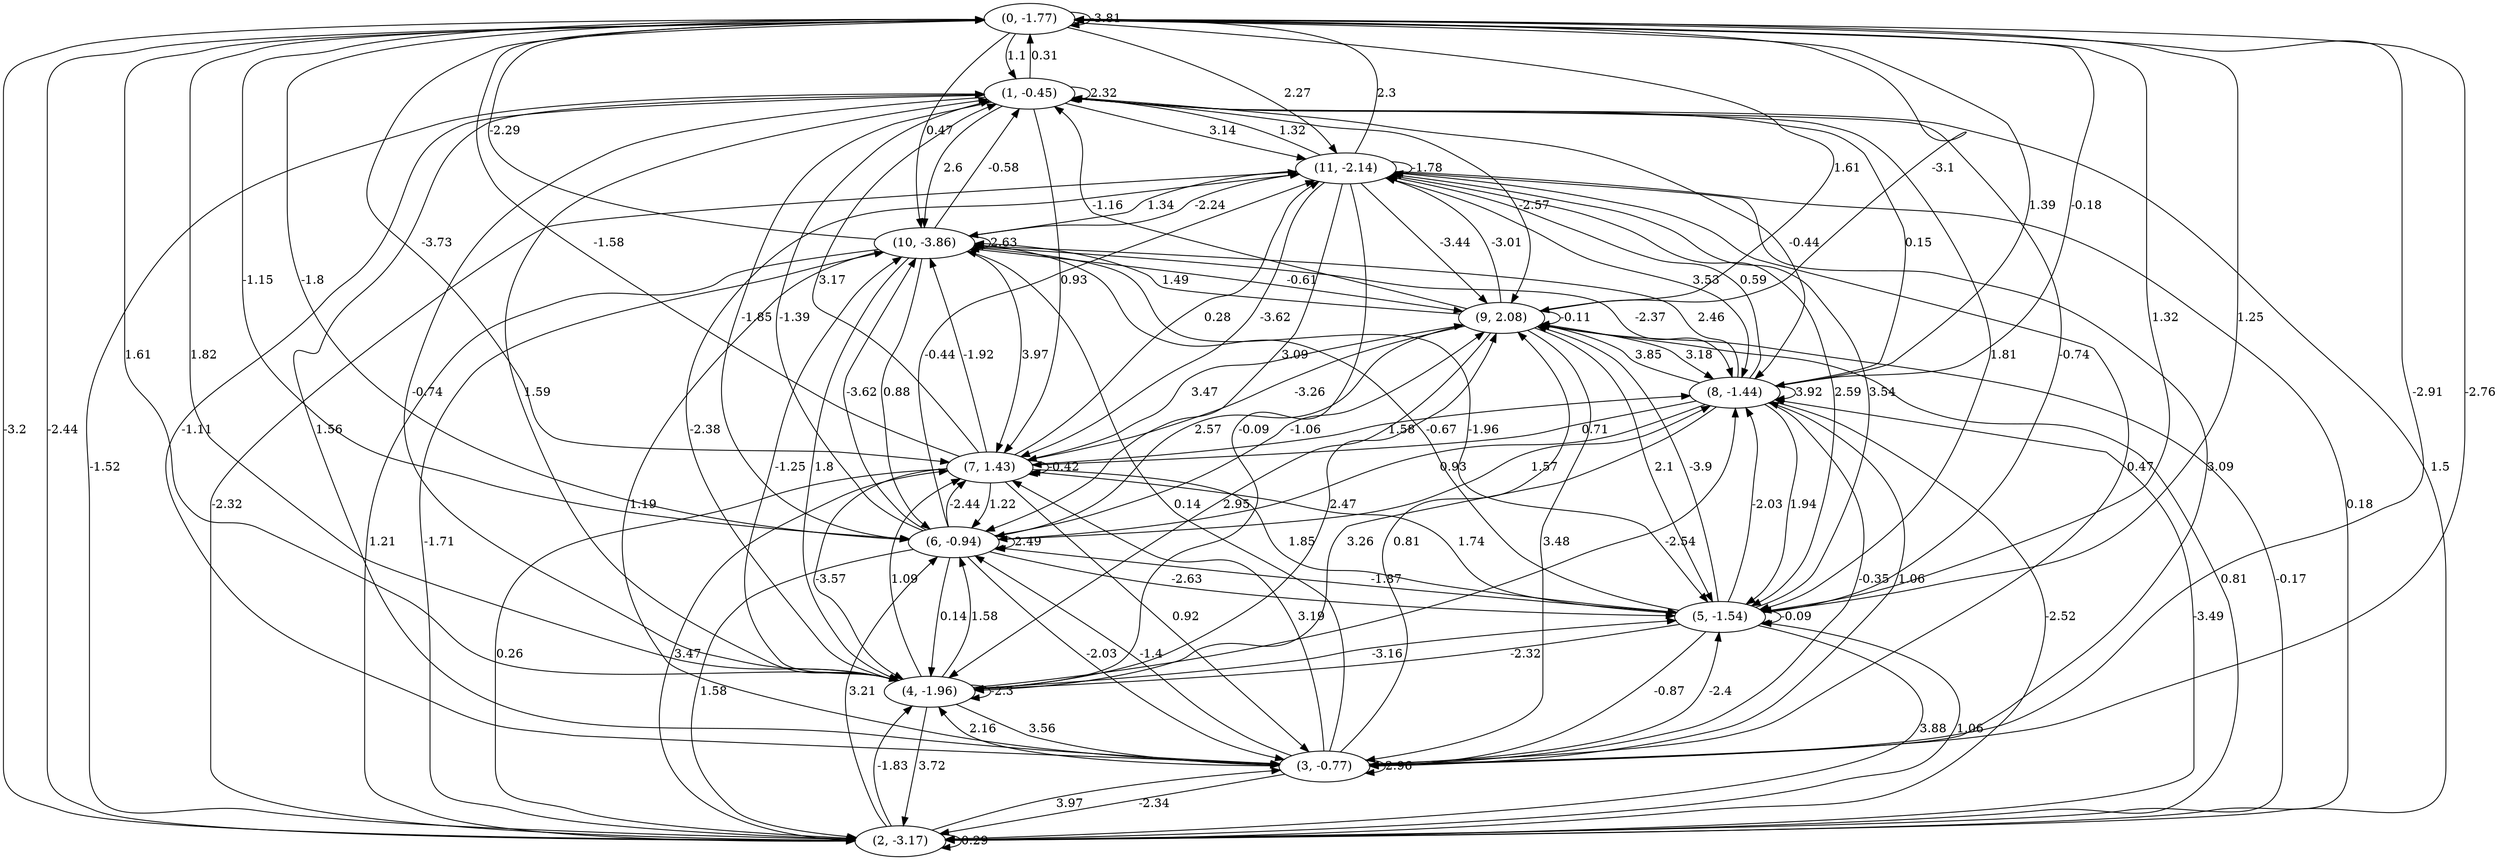 digraph {
    0 [ label = "(0, -1.77)" ]
    1 [ label = "(1, -0.45)" ]
    2 [ label = "(2, -3.17)" ]
    3 [ label = "(3, -0.77)" ]
    4 [ label = "(4, -1.96)" ]
    5 [ label = "(5, -1.54)" ]
    6 [ label = "(6, -0.94)" ]
    7 [ label = "(7, 1.43)" ]
    8 [ label = "(8, -1.44)" ]
    9 [ label = "(9, 2.08)" ]
    10 [ label = "(10, -3.86)" ]
    11 [ label = "(11, -2.14)" ]
    0 -> 0 [ label = "-3.81" ]
    1 -> 1 [ label = "2.32" ]
    2 -> 2 [ label = "0.29" ]
    3 -> 3 [ label = "2.96" ]
    4 -> 4 [ label = "-2.3" ]
    5 -> 5 [ label = "-0.09" ]
    6 -> 6 [ label = "2.49" ]
    7 -> 7 [ label = "-0.42" ]
    8 -> 8 [ label = "3.92" ]
    9 -> 9 [ label = "-0.11" ]
    10 -> 10 [ label = "2.63" ]
    11 -> 11 [ label = "-1.78" ]
    1 -> 0 [ label = "0.31" ]
    2 -> 0 [ label = "-2.44" ]
    3 -> 0 [ label = "-2.76" ]
    4 -> 0 [ label = "1.82" ]
    5 -> 0 [ label = "1.25" ]
    6 -> 0 [ label = "-1.8" ]
    7 -> 0 [ label = "-1.58" ]
    8 -> 0 [ label = "-0.18" ]
    9 -> 0 [ label = "-3.1" ]
    10 -> 0 [ label = "-2.29" ]
    11 -> 0 [ label = "2.3" ]
    0 -> 1 [ label = "1.1" ]
    2 -> 1 [ label = "-1.52" ]
    3 -> 1 [ label = "1.56" ]
    4 -> 1 [ label = "1.59" ]
    5 -> 1 [ label = "-0.74" ]
    6 -> 1 [ label = "-1.39" ]
    7 -> 1 [ label = "3.17" ]
    8 -> 1 [ label = "0.15" ]
    9 -> 1 [ label = "-1.16" ]
    10 -> 1 [ label = "-0.58" ]
    11 -> 1 [ label = "1.32" ]
    0 -> 2 [ label = "-3.2" ]
    1 -> 2 [ label = "1.5" ]
    3 -> 2 [ label = "-2.34" ]
    4 -> 2 [ label = "3.72" ]
    5 -> 2 [ label = "3.88" ]
    6 -> 2 [ label = "1.58" ]
    7 -> 2 [ label = "0.26" ]
    8 -> 2 [ label = "-2.52" ]
    9 -> 2 [ label = "0.81" ]
    10 -> 2 [ label = "1.21" ]
    11 -> 2 [ label = "0.18" ]
    0 -> 3 [ label = "-2.91" ]
    1 -> 3 [ label = "-1.11" ]
    2 -> 3 [ label = "3.97" ]
    4 -> 3 [ label = "3.56" ]
    5 -> 3 [ label = "-0.87" ]
    6 -> 3 [ label = "-2.03" ]
    7 -> 3 [ label = "0.92" ]
    8 -> 3 [ label = "-0.35" ]
    9 -> 3 [ label = "3.48" ]
    10 -> 3 [ label = "1.19" ]
    11 -> 3 [ label = "3.09" ]
    0 -> 4 [ label = "1.61" ]
    1 -> 4 [ label = "-0.74" ]
    2 -> 4 [ label = "-1.83" ]
    3 -> 4 [ label = "2.16" ]
    5 -> 4 [ label = "-2.32" ]
    6 -> 4 [ label = "0.14" ]
    7 -> 4 [ label = "-3.57" ]
    8 -> 4 [ label = "3.26" ]
    9 -> 4 [ label = "2.95" ]
    10 -> 4 [ label = "1.8" ]
    11 -> 4 [ label = "-0.09" ]
    0 -> 5 [ label = "1.32" ]
    1 -> 5 [ label = "1.81" ]
    2 -> 5 [ label = "1.06" ]
    3 -> 5 [ label = "-2.4" ]
    4 -> 5 [ label = "-3.16" ]
    6 -> 5 [ label = "-2.63" ]
    7 -> 5 [ label = "1.85" ]
    8 -> 5 [ label = "1.94" ]
    9 -> 5 [ label = "2.1" ]
    10 -> 5 [ label = "-1.96" ]
    11 -> 5 [ label = "2.59" ]
    0 -> 6 [ label = "-1.15" ]
    1 -> 6 [ label = "-1.85" ]
    2 -> 6 [ label = "3.21" ]
    3 -> 6 [ label = "-1.4" ]
    4 -> 6 [ label = "1.58" ]
    5 -> 6 [ label = "-1.87" ]
    7 -> 6 [ label = "1.22" ]
    8 -> 6 [ label = "0.93" ]
    9 -> 6 [ label = "2.57" ]
    10 -> 6 [ label = "0.88" ]
    11 -> 6 [ label = "3.09" ]
    0 -> 7 [ label = "-3.73" ]
    1 -> 7 [ label = "0.93" ]
    2 -> 7 [ label = "3.47" ]
    3 -> 7 [ label = "3.19" ]
    4 -> 7 [ label = "1.09" ]
    5 -> 7 [ label = "1.74" ]
    6 -> 7 [ label = "-2.44" ]
    8 -> 7 [ label = "0.71" ]
    9 -> 7 [ label = "-3.26" ]
    10 -> 7 [ label = "3.97" ]
    11 -> 7 [ label = "-3.62" ]
    0 -> 8 [ label = "1.39" ]
    1 -> 8 [ label = "-0.44" ]
    2 -> 8 [ label = "-3.49" ]
    3 -> 8 [ label = "1.06" ]
    4 -> 8 [ label = "-2.54" ]
    5 -> 8 [ label = "-2.03" ]
    6 -> 8 [ label = "1.57" ]
    7 -> 8 [ label = "1.58" ]
    9 -> 8 [ label = "3.18" ]
    10 -> 8 [ label = "-2.37" ]
    11 -> 8 [ label = "3.53" ]
    0 -> 9 [ label = "1.61" ]
    1 -> 9 [ label = "-2.57" ]
    2 -> 9 [ label = "-0.17" ]
    3 -> 9 [ label = "0.81" ]
    4 -> 9 [ label = "2.47" ]
    5 -> 9 [ label = "-3.9" ]
    6 -> 9 [ label = "-1.06" ]
    7 -> 9 [ label = "3.47" ]
    8 -> 9 [ label = "3.85" ]
    10 -> 9 [ label = "-0.61" ]
    11 -> 9 [ label = "-3.44" ]
    0 -> 10 [ label = "0.47" ]
    1 -> 10 [ label = "2.6" ]
    2 -> 10 [ label = "-1.71" ]
    3 -> 10 [ label = "0.14" ]
    4 -> 10 [ label = "-1.25" ]
    5 -> 10 [ label = "-0.67" ]
    6 -> 10 [ label = "-3.62" ]
    7 -> 10 [ label = "-1.92" ]
    8 -> 10 [ label = "2.46" ]
    9 -> 10 [ label = "1.49" ]
    11 -> 10 [ label = "1.34" ]
    0 -> 11 [ label = "2.27" ]
    1 -> 11 [ label = "3.14" ]
    2 -> 11 [ label = "-2.32" ]
    3 -> 11 [ label = "0.47" ]
    4 -> 11 [ label = "-2.38" ]
    5 -> 11 [ label = "3.54" ]
    6 -> 11 [ label = "-0.44" ]
    7 -> 11 [ label = "0.28" ]
    8 -> 11 [ label = "0.59" ]
    9 -> 11 [ label = "-3.01" ]
    10 -> 11 [ label = "-2.24" ]
}

